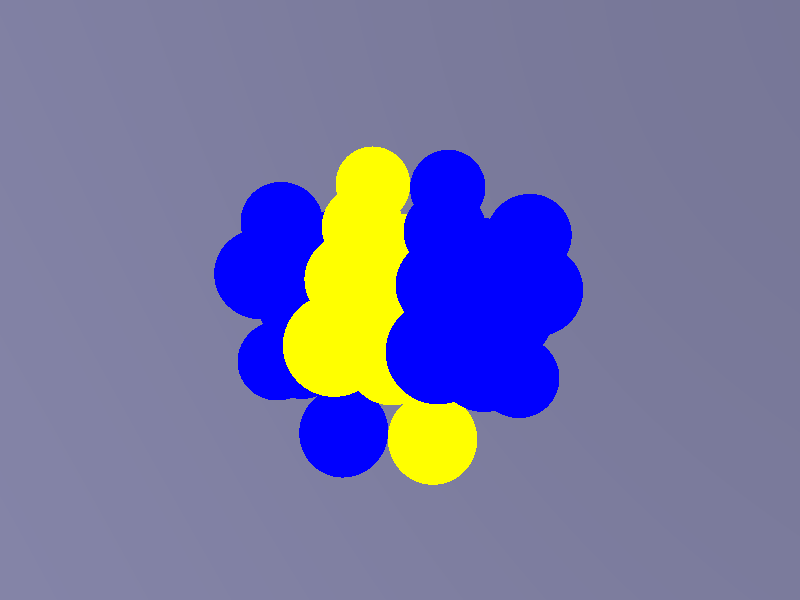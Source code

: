 #version 3.5;

#include "colors.inc"
#include "textures.inc"

global_settings {
  assumed_gamma 1.0
  max_trace_level 50
}

// ----------------------------------------


sky_sphere {
  pigment {
    gradient y
    color_map {
      [ (1-cos(radians(-30)))/2 color CornflowerBlue ]
      [ (1-cos(radians(160)))/2 color MidnightBlue ]
    }
    scale 2
    translate -1
  }
}



// first, the camera position
camera {
  //  orthographic
  location <-4,-4,8>
  sky <0,0,1>
  look_at <2,1,1>
}

// now, some light
light_source {
  <-20,-20,20>
  color rgb <1,1,1>
}

light_source {
  <0,0,20>
  color rgb <1,1,1>
}

// the spheres
#declare lightblue_sphere =
sphere {
  <0, 0, 0>, 0.70710678
  pigment {
    color rgbt<0,0,1,0.9>
  }
}

#declare blue_sphere =
sphere {
  <0, 0, 0>, 0.70710678
  pigment {
    color rgbt<0,0,1,0>
  }
}

#declare yellow_sphere =
  sphere {
    <0, 0, 0>, 0.70710678
    pigment {
      color rgbt<1,1,0,0>
    }
  }


object { yellow_sphere translate<0,0,0> }
object { lightblue_sphere translate<0,2,0> }
object { lightblue_sphere translate<1,-1,0> }
object { yellow_sphere translate<1,1,0> }
object { lightblue_sphere translate<1,3,0> }
object { lightblue_sphere translate<2,0,0> }
object { yellow_sphere translate<2,2,0> }
object { lightblue_sphere translate<3,-1,0> }
object { lightblue_sphere translate<3,1,0> }
object { yellow_sphere translate<3,3,0> }
object { lightblue_sphere translate<4,0,0> }
object { lightblue_sphere translate<4,2,0> }

object { lightblue_sphere translate<0,1,1> }
object { yellow_sphere translate<1,0,1> }
object { lightblue_sphere translate<1,2,1> }
object { lightblue_sphere translate<2,-1,1> }
object { yellow_sphere translate<2,1,1> }
object { lightblue_sphere translate<2,3,1> }
object { lightblue_sphere translate<3,0,1> }
object { yellow_sphere translate<3,2,1> }
object { lightblue_sphere translate<4,1,1> }

object { lightblue_sphere translate<0,0,2> }
object { lightblue_sphere translate<0,2,2> }
object { yellow_sphere translate<1,-1,2> }
object { lightblue_sphere translate<1,1,2> }
object { lightblue_sphere translate<1,3,2> }
object { yellow_sphere translate<2,0,2> }
object { lightblue_sphere translate<2,2,2> }
object { lightblue_sphere translate<3,-1,2> }
object { yellow_sphere translate<3,1,2> }
object { lightblue_sphere translate<3,3,2> }
object { lightblue_sphere translate<4,0,2> }
object { yellow_sphere translate<4,2,2> }
